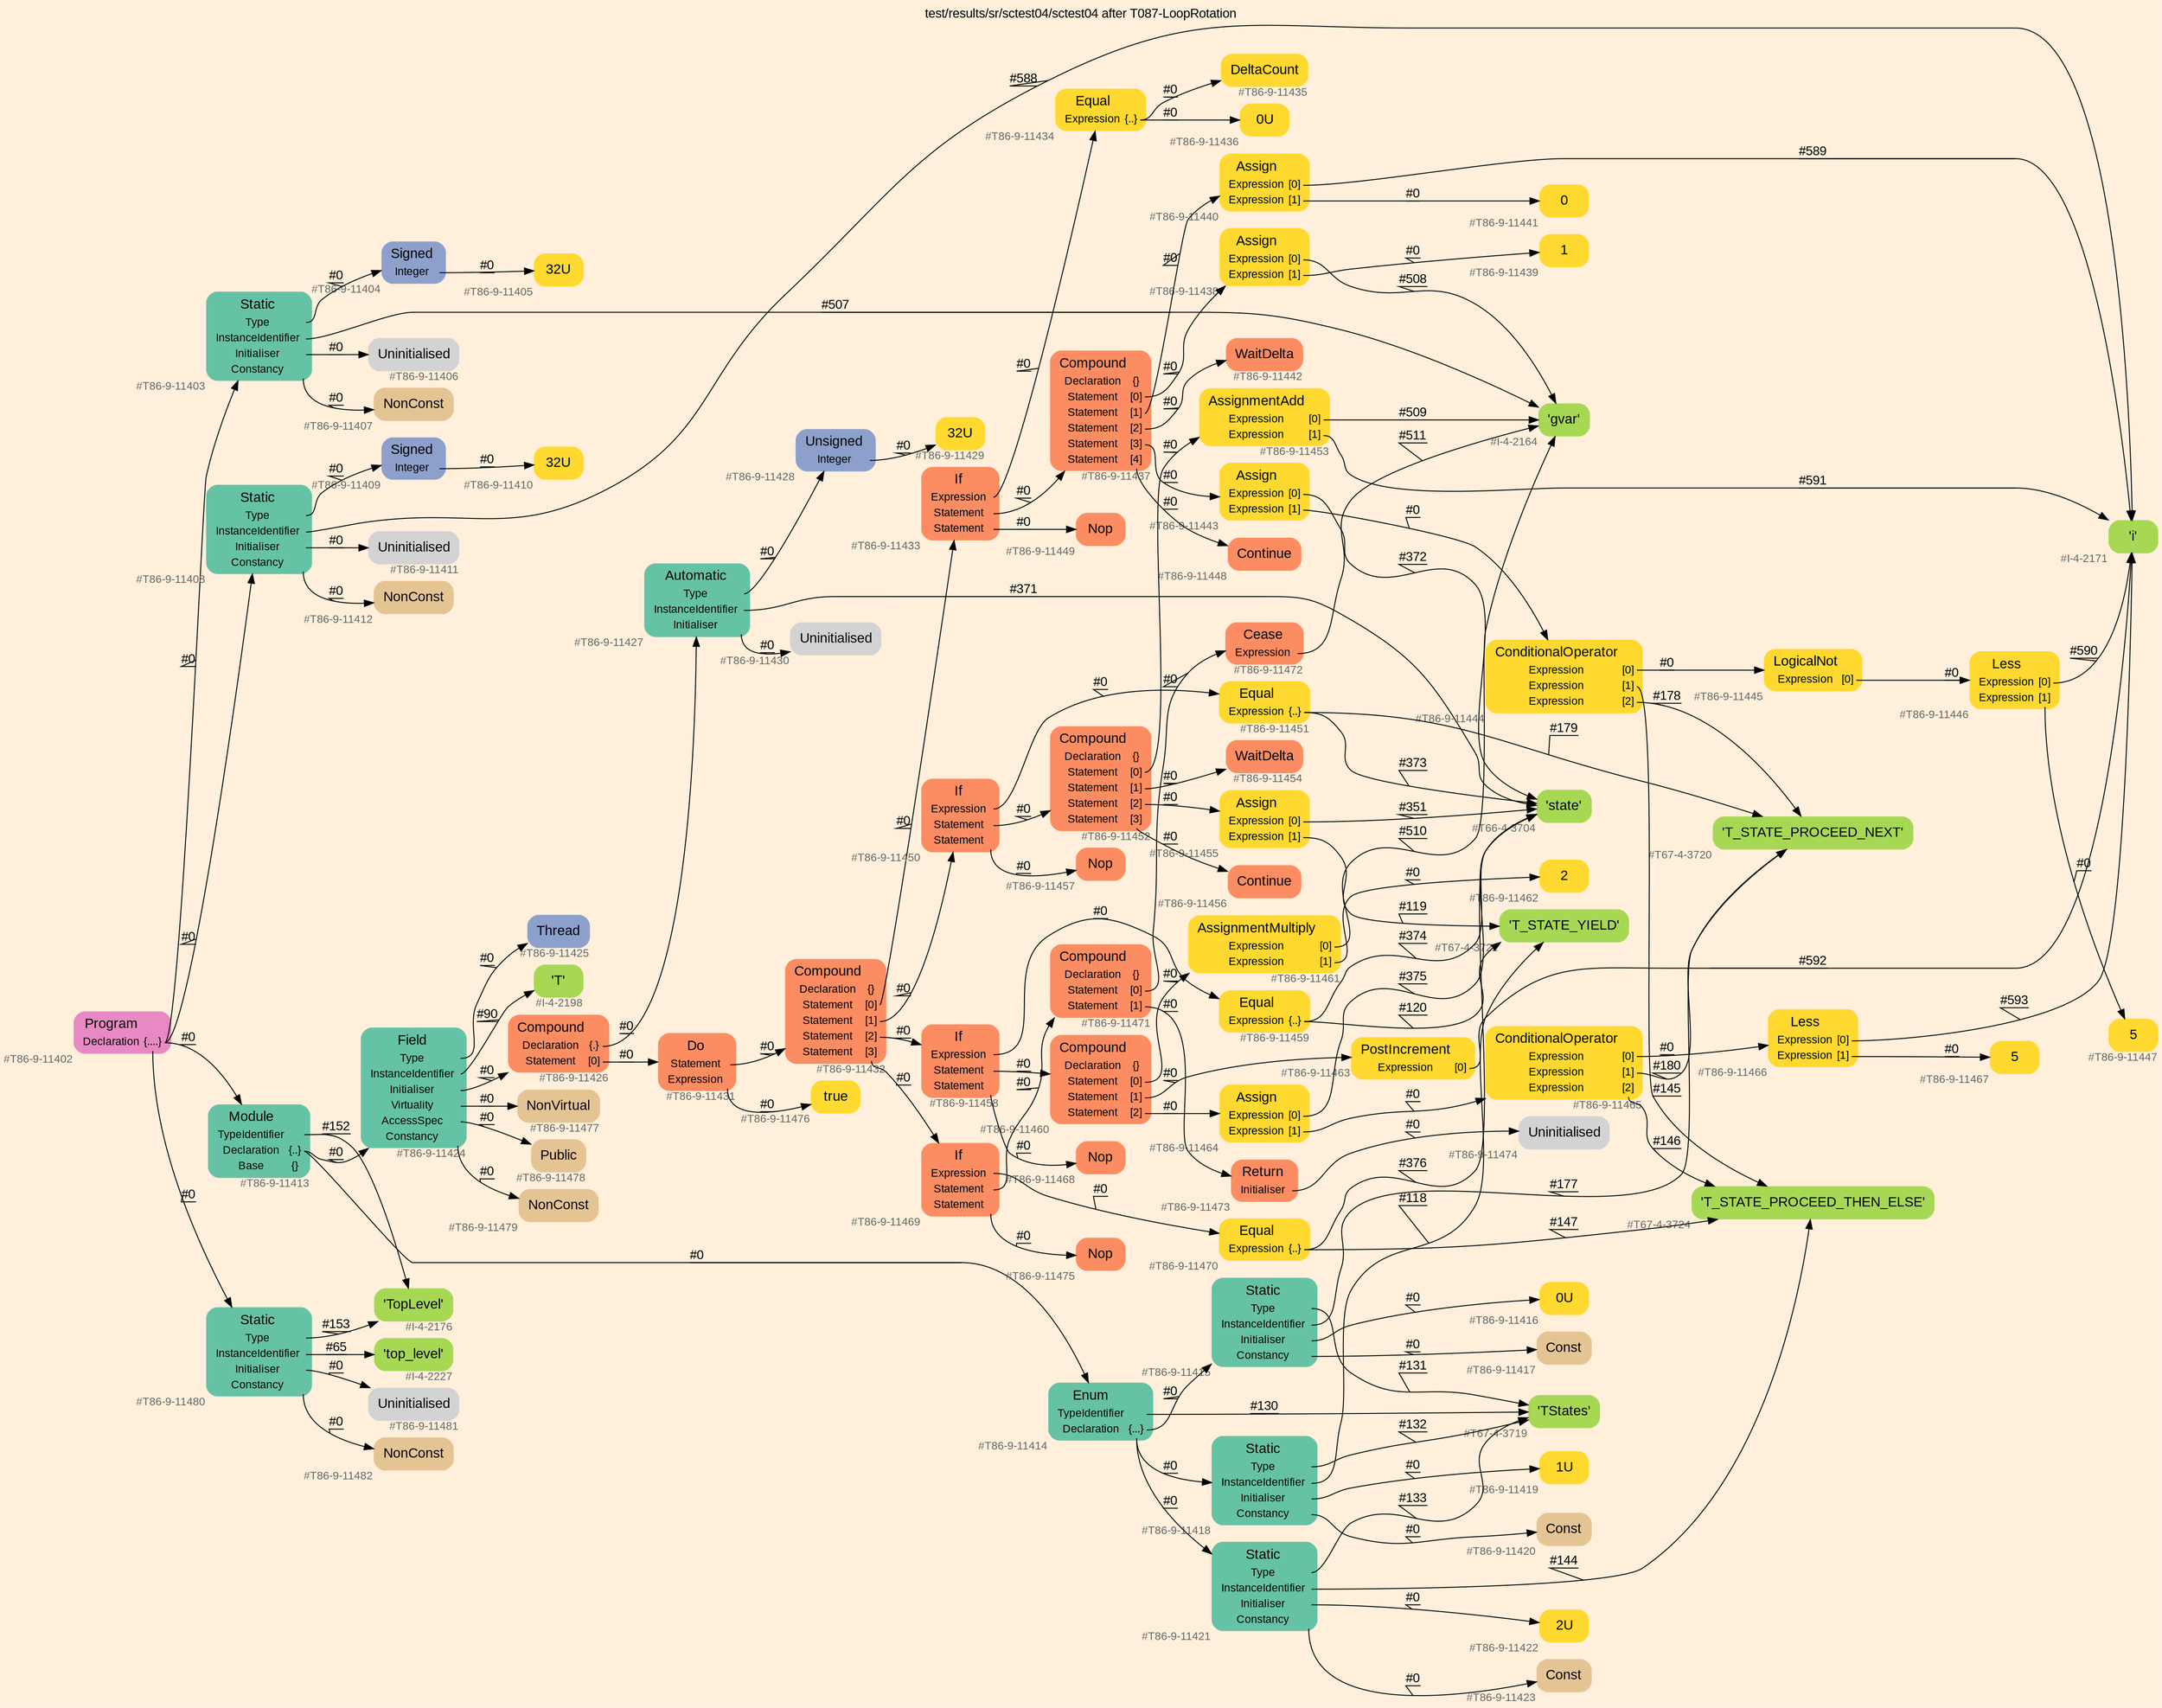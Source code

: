 digraph "test/results/sr/sctest04/sctest04 after T087-LoopRotation" {
label = "test/results/sr/sctest04/sctest04 after T087-LoopRotation"
labelloc = t
graph [
    rankdir = "LR"
    ranksep = 0.3
    bgcolor = antiquewhite1
    color = black
    fontcolor = black
    fontname = "Arial"
];
node [
    fontname = "Arial"
];
edge [
    fontname = "Arial"
];

// -------------------- node figure --------------------
// -------- block #T86-9-11402 ----------
"#T86-9-11402" [
    fillcolor = "/set28/4"
    xlabel = "#T86-9-11402"
    fontsize = "12"
    fontcolor = grey40
    shape = "plaintext"
    label = <<TABLE BORDER="0" CELLBORDER="0" CELLSPACING="0">
     <TR><TD><FONT COLOR="black" POINT-SIZE="15">Program</FONT></TD></TR>
     <TR><TD><FONT COLOR="black" POINT-SIZE="12">Declaration</FONT></TD><TD PORT="port0"><FONT COLOR="black" POINT-SIZE="12">{....}</FONT></TD></TR>
    </TABLE>>
    style = "rounded,filled"
];

// -------- block #T86-9-11403 ----------
"#T86-9-11403" [
    fillcolor = "/set28/1"
    xlabel = "#T86-9-11403"
    fontsize = "12"
    fontcolor = grey40
    shape = "plaintext"
    label = <<TABLE BORDER="0" CELLBORDER="0" CELLSPACING="0">
     <TR><TD><FONT COLOR="black" POINT-SIZE="15">Static</FONT></TD></TR>
     <TR><TD><FONT COLOR="black" POINT-SIZE="12">Type</FONT></TD><TD PORT="port0"></TD></TR>
     <TR><TD><FONT COLOR="black" POINT-SIZE="12">InstanceIdentifier</FONT></TD><TD PORT="port1"></TD></TR>
     <TR><TD><FONT COLOR="black" POINT-SIZE="12">Initialiser</FONT></TD><TD PORT="port2"></TD></TR>
     <TR><TD><FONT COLOR="black" POINT-SIZE="12">Constancy</FONT></TD><TD PORT="port3"></TD></TR>
    </TABLE>>
    style = "rounded,filled"
];

// -------- block #T86-9-11404 ----------
"#T86-9-11404" [
    fillcolor = "/set28/3"
    xlabel = "#T86-9-11404"
    fontsize = "12"
    fontcolor = grey40
    shape = "plaintext"
    label = <<TABLE BORDER="0" CELLBORDER="0" CELLSPACING="0">
     <TR><TD><FONT COLOR="black" POINT-SIZE="15">Signed</FONT></TD></TR>
     <TR><TD><FONT COLOR="black" POINT-SIZE="12">Integer</FONT></TD><TD PORT="port0"></TD></TR>
    </TABLE>>
    style = "rounded,filled"
];

// -------- block #T86-9-11405 ----------
"#T86-9-11405" [
    fillcolor = "/set28/6"
    xlabel = "#T86-9-11405"
    fontsize = "12"
    fontcolor = grey40
    shape = "plaintext"
    label = <<TABLE BORDER="0" CELLBORDER="0" CELLSPACING="0">
     <TR><TD><FONT COLOR="black" POINT-SIZE="15">32U</FONT></TD></TR>
    </TABLE>>
    style = "rounded,filled"
];

// -------- block #I-4-2164 ----------
"#I-4-2164" [
    fillcolor = "/set28/5"
    xlabel = "#I-4-2164"
    fontsize = "12"
    fontcolor = grey40
    shape = "plaintext"
    label = <<TABLE BORDER="0" CELLBORDER="0" CELLSPACING="0">
     <TR><TD><FONT COLOR="black" POINT-SIZE="15">'gvar'</FONT></TD></TR>
    </TABLE>>
    style = "rounded,filled"
];

// -------- block #T86-9-11406 ----------
"#T86-9-11406" [
    xlabel = "#T86-9-11406"
    fontsize = "12"
    fontcolor = grey40
    shape = "plaintext"
    label = <<TABLE BORDER="0" CELLBORDER="0" CELLSPACING="0">
     <TR><TD><FONT COLOR="black" POINT-SIZE="15">Uninitialised</FONT></TD></TR>
    </TABLE>>
    style = "rounded,filled"
];

// -------- block #T86-9-11407 ----------
"#T86-9-11407" [
    fillcolor = "/set28/7"
    xlabel = "#T86-9-11407"
    fontsize = "12"
    fontcolor = grey40
    shape = "plaintext"
    label = <<TABLE BORDER="0" CELLBORDER="0" CELLSPACING="0">
     <TR><TD><FONT COLOR="black" POINT-SIZE="15">NonConst</FONT></TD></TR>
    </TABLE>>
    style = "rounded,filled"
];

// -------- block #T86-9-11408 ----------
"#T86-9-11408" [
    fillcolor = "/set28/1"
    xlabel = "#T86-9-11408"
    fontsize = "12"
    fontcolor = grey40
    shape = "plaintext"
    label = <<TABLE BORDER="0" CELLBORDER="0" CELLSPACING="0">
     <TR><TD><FONT COLOR="black" POINT-SIZE="15">Static</FONT></TD></TR>
     <TR><TD><FONT COLOR="black" POINT-SIZE="12">Type</FONT></TD><TD PORT="port0"></TD></TR>
     <TR><TD><FONT COLOR="black" POINT-SIZE="12">InstanceIdentifier</FONT></TD><TD PORT="port1"></TD></TR>
     <TR><TD><FONT COLOR="black" POINT-SIZE="12">Initialiser</FONT></TD><TD PORT="port2"></TD></TR>
     <TR><TD><FONT COLOR="black" POINT-SIZE="12">Constancy</FONT></TD><TD PORT="port3"></TD></TR>
    </TABLE>>
    style = "rounded,filled"
];

// -------- block #T86-9-11409 ----------
"#T86-9-11409" [
    fillcolor = "/set28/3"
    xlabel = "#T86-9-11409"
    fontsize = "12"
    fontcolor = grey40
    shape = "plaintext"
    label = <<TABLE BORDER="0" CELLBORDER="0" CELLSPACING="0">
     <TR><TD><FONT COLOR="black" POINT-SIZE="15">Signed</FONT></TD></TR>
     <TR><TD><FONT COLOR="black" POINT-SIZE="12">Integer</FONT></TD><TD PORT="port0"></TD></TR>
    </TABLE>>
    style = "rounded,filled"
];

// -------- block #T86-9-11410 ----------
"#T86-9-11410" [
    fillcolor = "/set28/6"
    xlabel = "#T86-9-11410"
    fontsize = "12"
    fontcolor = grey40
    shape = "plaintext"
    label = <<TABLE BORDER="0" CELLBORDER="0" CELLSPACING="0">
     <TR><TD><FONT COLOR="black" POINT-SIZE="15">32U</FONT></TD></TR>
    </TABLE>>
    style = "rounded,filled"
];

// -------- block #I-4-2171 ----------
"#I-4-2171" [
    fillcolor = "/set28/5"
    xlabel = "#I-4-2171"
    fontsize = "12"
    fontcolor = grey40
    shape = "plaintext"
    label = <<TABLE BORDER="0" CELLBORDER="0" CELLSPACING="0">
     <TR><TD><FONT COLOR="black" POINT-SIZE="15">'i'</FONT></TD></TR>
    </TABLE>>
    style = "rounded,filled"
];

// -------- block #T86-9-11411 ----------
"#T86-9-11411" [
    xlabel = "#T86-9-11411"
    fontsize = "12"
    fontcolor = grey40
    shape = "plaintext"
    label = <<TABLE BORDER="0" CELLBORDER="0" CELLSPACING="0">
     <TR><TD><FONT COLOR="black" POINT-SIZE="15">Uninitialised</FONT></TD></TR>
    </TABLE>>
    style = "rounded,filled"
];

// -------- block #T86-9-11412 ----------
"#T86-9-11412" [
    fillcolor = "/set28/7"
    xlabel = "#T86-9-11412"
    fontsize = "12"
    fontcolor = grey40
    shape = "plaintext"
    label = <<TABLE BORDER="0" CELLBORDER="0" CELLSPACING="0">
     <TR><TD><FONT COLOR="black" POINT-SIZE="15">NonConst</FONT></TD></TR>
    </TABLE>>
    style = "rounded,filled"
];

// -------- block #T86-9-11413 ----------
"#T86-9-11413" [
    fillcolor = "/set28/1"
    xlabel = "#T86-9-11413"
    fontsize = "12"
    fontcolor = grey40
    shape = "plaintext"
    label = <<TABLE BORDER="0" CELLBORDER="0" CELLSPACING="0">
     <TR><TD><FONT COLOR="black" POINT-SIZE="15">Module</FONT></TD></TR>
     <TR><TD><FONT COLOR="black" POINT-SIZE="12">TypeIdentifier</FONT></TD><TD PORT="port0"></TD></TR>
     <TR><TD><FONT COLOR="black" POINT-SIZE="12">Declaration</FONT></TD><TD PORT="port1"><FONT COLOR="black" POINT-SIZE="12">{..}</FONT></TD></TR>
     <TR><TD><FONT COLOR="black" POINT-SIZE="12">Base</FONT></TD><TD PORT="port2"><FONT COLOR="black" POINT-SIZE="12">{}</FONT></TD></TR>
    </TABLE>>
    style = "rounded,filled"
];

// -------- block #I-4-2176 ----------
"#I-4-2176" [
    fillcolor = "/set28/5"
    xlabel = "#I-4-2176"
    fontsize = "12"
    fontcolor = grey40
    shape = "plaintext"
    label = <<TABLE BORDER="0" CELLBORDER="0" CELLSPACING="0">
     <TR><TD><FONT COLOR="black" POINT-SIZE="15">'TopLevel'</FONT></TD></TR>
    </TABLE>>
    style = "rounded,filled"
];

// -------- block #T86-9-11414 ----------
"#T86-9-11414" [
    fillcolor = "/set28/1"
    xlabel = "#T86-9-11414"
    fontsize = "12"
    fontcolor = grey40
    shape = "plaintext"
    label = <<TABLE BORDER="0" CELLBORDER="0" CELLSPACING="0">
     <TR><TD><FONT COLOR="black" POINT-SIZE="15">Enum</FONT></TD></TR>
     <TR><TD><FONT COLOR="black" POINT-SIZE="12">TypeIdentifier</FONT></TD><TD PORT="port0"></TD></TR>
     <TR><TD><FONT COLOR="black" POINT-SIZE="12">Declaration</FONT></TD><TD PORT="port1"><FONT COLOR="black" POINT-SIZE="12">{...}</FONT></TD></TR>
    </TABLE>>
    style = "rounded,filled"
];

// -------- block #T67-4-3719 ----------
"#T67-4-3719" [
    fillcolor = "/set28/5"
    xlabel = "#T67-4-3719"
    fontsize = "12"
    fontcolor = grey40
    shape = "plaintext"
    label = <<TABLE BORDER="0" CELLBORDER="0" CELLSPACING="0">
     <TR><TD><FONT COLOR="black" POINT-SIZE="15">'TStates'</FONT></TD></TR>
    </TABLE>>
    style = "rounded,filled"
];

// -------- block #T86-9-11415 ----------
"#T86-9-11415" [
    fillcolor = "/set28/1"
    xlabel = "#T86-9-11415"
    fontsize = "12"
    fontcolor = grey40
    shape = "plaintext"
    label = <<TABLE BORDER="0" CELLBORDER="0" CELLSPACING="0">
     <TR><TD><FONT COLOR="black" POINT-SIZE="15">Static</FONT></TD></TR>
     <TR><TD><FONT COLOR="black" POINT-SIZE="12">Type</FONT></TD><TD PORT="port0"></TD></TR>
     <TR><TD><FONT COLOR="black" POINT-SIZE="12">InstanceIdentifier</FONT></TD><TD PORT="port1"></TD></TR>
     <TR><TD><FONT COLOR="black" POINT-SIZE="12">Initialiser</FONT></TD><TD PORT="port2"></TD></TR>
     <TR><TD><FONT COLOR="black" POINT-SIZE="12">Constancy</FONT></TD><TD PORT="port3"></TD></TR>
    </TABLE>>
    style = "rounded,filled"
];

// -------- block #T67-4-3720 ----------
"#T67-4-3720" [
    fillcolor = "/set28/5"
    xlabel = "#T67-4-3720"
    fontsize = "12"
    fontcolor = grey40
    shape = "plaintext"
    label = <<TABLE BORDER="0" CELLBORDER="0" CELLSPACING="0">
     <TR><TD><FONT COLOR="black" POINT-SIZE="15">'T_STATE_PROCEED_NEXT'</FONT></TD></TR>
    </TABLE>>
    style = "rounded,filled"
];

// -------- block #T86-9-11416 ----------
"#T86-9-11416" [
    fillcolor = "/set28/6"
    xlabel = "#T86-9-11416"
    fontsize = "12"
    fontcolor = grey40
    shape = "plaintext"
    label = <<TABLE BORDER="0" CELLBORDER="0" CELLSPACING="0">
     <TR><TD><FONT COLOR="black" POINT-SIZE="15">0U</FONT></TD></TR>
    </TABLE>>
    style = "rounded,filled"
];

// -------- block #T86-9-11417 ----------
"#T86-9-11417" [
    fillcolor = "/set28/7"
    xlabel = "#T86-9-11417"
    fontsize = "12"
    fontcolor = grey40
    shape = "plaintext"
    label = <<TABLE BORDER="0" CELLBORDER="0" CELLSPACING="0">
     <TR><TD><FONT COLOR="black" POINT-SIZE="15">Const</FONT></TD></TR>
    </TABLE>>
    style = "rounded,filled"
];

// -------- block #T86-9-11418 ----------
"#T86-9-11418" [
    fillcolor = "/set28/1"
    xlabel = "#T86-9-11418"
    fontsize = "12"
    fontcolor = grey40
    shape = "plaintext"
    label = <<TABLE BORDER="0" CELLBORDER="0" CELLSPACING="0">
     <TR><TD><FONT COLOR="black" POINT-SIZE="15">Static</FONT></TD></TR>
     <TR><TD><FONT COLOR="black" POINT-SIZE="12">Type</FONT></TD><TD PORT="port0"></TD></TR>
     <TR><TD><FONT COLOR="black" POINT-SIZE="12">InstanceIdentifier</FONT></TD><TD PORT="port1"></TD></TR>
     <TR><TD><FONT COLOR="black" POINT-SIZE="12">Initialiser</FONT></TD><TD PORT="port2"></TD></TR>
     <TR><TD><FONT COLOR="black" POINT-SIZE="12">Constancy</FONT></TD><TD PORT="port3"></TD></TR>
    </TABLE>>
    style = "rounded,filled"
];

// -------- block #T67-4-3722 ----------
"#T67-4-3722" [
    fillcolor = "/set28/5"
    xlabel = "#T67-4-3722"
    fontsize = "12"
    fontcolor = grey40
    shape = "plaintext"
    label = <<TABLE BORDER="0" CELLBORDER="0" CELLSPACING="0">
     <TR><TD><FONT COLOR="black" POINT-SIZE="15">'T_STATE_YIELD'</FONT></TD></TR>
    </TABLE>>
    style = "rounded,filled"
];

// -------- block #T86-9-11419 ----------
"#T86-9-11419" [
    fillcolor = "/set28/6"
    xlabel = "#T86-9-11419"
    fontsize = "12"
    fontcolor = grey40
    shape = "plaintext"
    label = <<TABLE BORDER="0" CELLBORDER="0" CELLSPACING="0">
     <TR><TD><FONT COLOR="black" POINT-SIZE="15">1U</FONT></TD></TR>
    </TABLE>>
    style = "rounded,filled"
];

// -------- block #T86-9-11420 ----------
"#T86-9-11420" [
    fillcolor = "/set28/7"
    xlabel = "#T86-9-11420"
    fontsize = "12"
    fontcolor = grey40
    shape = "plaintext"
    label = <<TABLE BORDER="0" CELLBORDER="0" CELLSPACING="0">
     <TR><TD><FONT COLOR="black" POINT-SIZE="15">Const</FONT></TD></TR>
    </TABLE>>
    style = "rounded,filled"
];

// -------- block #T86-9-11421 ----------
"#T86-9-11421" [
    fillcolor = "/set28/1"
    xlabel = "#T86-9-11421"
    fontsize = "12"
    fontcolor = grey40
    shape = "plaintext"
    label = <<TABLE BORDER="0" CELLBORDER="0" CELLSPACING="0">
     <TR><TD><FONT COLOR="black" POINT-SIZE="15">Static</FONT></TD></TR>
     <TR><TD><FONT COLOR="black" POINT-SIZE="12">Type</FONT></TD><TD PORT="port0"></TD></TR>
     <TR><TD><FONT COLOR="black" POINT-SIZE="12">InstanceIdentifier</FONT></TD><TD PORT="port1"></TD></TR>
     <TR><TD><FONT COLOR="black" POINT-SIZE="12">Initialiser</FONT></TD><TD PORT="port2"></TD></TR>
     <TR><TD><FONT COLOR="black" POINT-SIZE="12">Constancy</FONT></TD><TD PORT="port3"></TD></TR>
    </TABLE>>
    style = "rounded,filled"
];

// -------- block #T67-4-3724 ----------
"#T67-4-3724" [
    fillcolor = "/set28/5"
    xlabel = "#T67-4-3724"
    fontsize = "12"
    fontcolor = grey40
    shape = "plaintext"
    label = <<TABLE BORDER="0" CELLBORDER="0" CELLSPACING="0">
     <TR><TD><FONT COLOR="black" POINT-SIZE="15">'T_STATE_PROCEED_THEN_ELSE'</FONT></TD></TR>
    </TABLE>>
    style = "rounded,filled"
];

// -------- block #T86-9-11422 ----------
"#T86-9-11422" [
    fillcolor = "/set28/6"
    xlabel = "#T86-9-11422"
    fontsize = "12"
    fontcolor = grey40
    shape = "plaintext"
    label = <<TABLE BORDER="0" CELLBORDER="0" CELLSPACING="0">
     <TR><TD><FONT COLOR="black" POINT-SIZE="15">2U</FONT></TD></TR>
    </TABLE>>
    style = "rounded,filled"
];

// -------- block #T86-9-11423 ----------
"#T86-9-11423" [
    fillcolor = "/set28/7"
    xlabel = "#T86-9-11423"
    fontsize = "12"
    fontcolor = grey40
    shape = "plaintext"
    label = <<TABLE BORDER="0" CELLBORDER="0" CELLSPACING="0">
     <TR><TD><FONT COLOR="black" POINT-SIZE="15">Const</FONT></TD></TR>
    </TABLE>>
    style = "rounded,filled"
];

// -------- block #T86-9-11424 ----------
"#T86-9-11424" [
    fillcolor = "/set28/1"
    xlabel = "#T86-9-11424"
    fontsize = "12"
    fontcolor = grey40
    shape = "plaintext"
    label = <<TABLE BORDER="0" CELLBORDER="0" CELLSPACING="0">
     <TR><TD><FONT COLOR="black" POINT-SIZE="15">Field</FONT></TD></TR>
     <TR><TD><FONT COLOR="black" POINT-SIZE="12">Type</FONT></TD><TD PORT="port0"></TD></TR>
     <TR><TD><FONT COLOR="black" POINT-SIZE="12">InstanceIdentifier</FONT></TD><TD PORT="port1"></TD></TR>
     <TR><TD><FONT COLOR="black" POINT-SIZE="12">Initialiser</FONT></TD><TD PORT="port2"></TD></TR>
     <TR><TD><FONT COLOR="black" POINT-SIZE="12">Virtuality</FONT></TD><TD PORT="port3"></TD></TR>
     <TR><TD><FONT COLOR="black" POINT-SIZE="12">AccessSpec</FONT></TD><TD PORT="port4"></TD></TR>
     <TR><TD><FONT COLOR="black" POINT-SIZE="12">Constancy</FONT></TD><TD PORT="port5"></TD></TR>
    </TABLE>>
    style = "rounded,filled"
];

// -------- block #T86-9-11425 ----------
"#T86-9-11425" [
    fillcolor = "/set28/3"
    xlabel = "#T86-9-11425"
    fontsize = "12"
    fontcolor = grey40
    shape = "plaintext"
    label = <<TABLE BORDER="0" CELLBORDER="0" CELLSPACING="0">
     <TR><TD><FONT COLOR="black" POINT-SIZE="15">Thread</FONT></TD></TR>
    </TABLE>>
    style = "rounded,filled"
];

// -------- block #I-4-2198 ----------
"#I-4-2198" [
    fillcolor = "/set28/5"
    xlabel = "#I-4-2198"
    fontsize = "12"
    fontcolor = grey40
    shape = "plaintext"
    label = <<TABLE BORDER="0" CELLBORDER="0" CELLSPACING="0">
     <TR><TD><FONT COLOR="black" POINT-SIZE="15">'T'</FONT></TD></TR>
    </TABLE>>
    style = "rounded,filled"
];

// -------- block #T86-9-11426 ----------
"#T86-9-11426" [
    fillcolor = "/set28/2"
    xlabel = "#T86-9-11426"
    fontsize = "12"
    fontcolor = grey40
    shape = "plaintext"
    label = <<TABLE BORDER="0" CELLBORDER="0" CELLSPACING="0">
     <TR><TD><FONT COLOR="black" POINT-SIZE="15">Compound</FONT></TD></TR>
     <TR><TD><FONT COLOR="black" POINT-SIZE="12">Declaration</FONT></TD><TD PORT="port0"><FONT COLOR="black" POINT-SIZE="12">{.}</FONT></TD></TR>
     <TR><TD><FONT COLOR="black" POINT-SIZE="12">Statement</FONT></TD><TD PORT="port1"><FONT COLOR="black" POINT-SIZE="12">[0]</FONT></TD></TR>
    </TABLE>>
    style = "rounded,filled"
];

// -------- block #T86-9-11427 ----------
"#T86-9-11427" [
    fillcolor = "/set28/1"
    xlabel = "#T86-9-11427"
    fontsize = "12"
    fontcolor = grey40
    shape = "plaintext"
    label = <<TABLE BORDER="0" CELLBORDER="0" CELLSPACING="0">
     <TR><TD><FONT COLOR="black" POINT-SIZE="15">Automatic</FONT></TD></TR>
     <TR><TD><FONT COLOR="black" POINT-SIZE="12">Type</FONT></TD><TD PORT="port0"></TD></TR>
     <TR><TD><FONT COLOR="black" POINT-SIZE="12">InstanceIdentifier</FONT></TD><TD PORT="port1"></TD></TR>
     <TR><TD><FONT COLOR="black" POINT-SIZE="12">Initialiser</FONT></TD><TD PORT="port2"></TD></TR>
    </TABLE>>
    style = "rounded,filled"
];

// -------- block #T86-9-11428 ----------
"#T86-9-11428" [
    fillcolor = "/set28/3"
    xlabel = "#T86-9-11428"
    fontsize = "12"
    fontcolor = grey40
    shape = "plaintext"
    label = <<TABLE BORDER="0" CELLBORDER="0" CELLSPACING="0">
     <TR><TD><FONT COLOR="black" POINT-SIZE="15">Unsigned</FONT></TD></TR>
     <TR><TD><FONT COLOR="black" POINT-SIZE="12">Integer</FONT></TD><TD PORT="port0"></TD></TR>
    </TABLE>>
    style = "rounded,filled"
];

// -------- block #T86-9-11429 ----------
"#T86-9-11429" [
    fillcolor = "/set28/6"
    xlabel = "#T86-9-11429"
    fontsize = "12"
    fontcolor = grey40
    shape = "plaintext"
    label = <<TABLE BORDER="0" CELLBORDER="0" CELLSPACING="0">
     <TR><TD><FONT COLOR="black" POINT-SIZE="15">32U</FONT></TD></TR>
    </TABLE>>
    style = "rounded,filled"
];

// -------- block #T66-4-3704 ----------
"#T66-4-3704" [
    fillcolor = "/set28/5"
    xlabel = "#T66-4-3704"
    fontsize = "12"
    fontcolor = grey40
    shape = "plaintext"
    label = <<TABLE BORDER="0" CELLBORDER="0" CELLSPACING="0">
     <TR><TD><FONT COLOR="black" POINT-SIZE="15">'state'</FONT></TD></TR>
    </TABLE>>
    style = "rounded,filled"
];

// -------- block #T86-9-11430 ----------
"#T86-9-11430" [
    xlabel = "#T86-9-11430"
    fontsize = "12"
    fontcolor = grey40
    shape = "plaintext"
    label = <<TABLE BORDER="0" CELLBORDER="0" CELLSPACING="0">
     <TR><TD><FONT COLOR="black" POINT-SIZE="15">Uninitialised</FONT></TD></TR>
    </TABLE>>
    style = "rounded,filled"
];

// -------- block #T86-9-11431 ----------
"#T86-9-11431" [
    fillcolor = "/set28/2"
    xlabel = "#T86-9-11431"
    fontsize = "12"
    fontcolor = grey40
    shape = "plaintext"
    label = <<TABLE BORDER="0" CELLBORDER="0" CELLSPACING="0">
     <TR><TD><FONT COLOR="black" POINT-SIZE="15">Do</FONT></TD></TR>
     <TR><TD><FONT COLOR="black" POINT-SIZE="12">Statement</FONT></TD><TD PORT="port0"></TD></TR>
     <TR><TD><FONT COLOR="black" POINT-SIZE="12">Expression</FONT></TD><TD PORT="port1"></TD></TR>
    </TABLE>>
    style = "rounded,filled"
];

// -------- block #T86-9-11432 ----------
"#T86-9-11432" [
    fillcolor = "/set28/2"
    xlabel = "#T86-9-11432"
    fontsize = "12"
    fontcolor = grey40
    shape = "plaintext"
    label = <<TABLE BORDER="0" CELLBORDER="0" CELLSPACING="0">
     <TR><TD><FONT COLOR="black" POINT-SIZE="15">Compound</FONT></TD></TR>
     <TR><TD><FONT COLOR="black" POINT-SIZE="12">Declaration</FONT></TD><TD PORT="port0"><FONT COLOR="black" POINT-SIZE="12">{}</FONT></TD></TR>
     <TR><TD><FONT COLOR="black" POINT-SIZE="12">Statement</FONT></TD><TD PORT="port1"><FONT COLOR="black" POINT-SIZE="12">[0]</FONT></TD></TR>
     <TR><TD><FONT COLOR="black" POINT-SIZE="12">Statement</FONT></TD><TD PORT="port2"><FONT COLOR="black" POINT-SIZE="12">[1]</FONT></TD></TR>
     <TR><TD><FONT COLOR="black" POINT-SIZE="12">Statement</FONT></TD><TD PORT="port3"><FONT COLOR="black" POINT-SIZE="12">[2]</FONT></TD></TR>
     <TR><TD><FONT COLOR="black" POINT-SIZE="12">Statement</FONT></TD><TD PORT="port4"><FONT COLOR="black" POINT-SIZE="12">[3]</FONT></TD></TR>
    </TABLE>>
    style = "rounded,filled"
];

// -------- block #T86-9-11433 ----------
"#T86-9-11433" [
    fillcolor = "/set28/2"
    xlabel = "#T86-9-11433"
    fontsize = "12"
    fontcolor = grey40
    shape = "plaintext"
    label = <<TABLE BORDER="0" CELLBORDER="0" CELLSPACING="0">
     <TR><TD><FONT COLOR="black" POINT-SIZE="15">If</FONT></TD></TR>
     <TR><TD><FONT COLOR="black" POINT-SIZE="12">Expression</FONT></TD><TD PORT="port0"></TD></TR>
     <TR><TD><FONT COLOR="black" POINT-SIZE="12">Statement</FONT></TD><TD PORT="port1"></TD></TR>
     <TR><TD><FONT COLOR="black" POINT-SIZE="12">Statement</FONT></TD><TD PORT="port2"></TD></TR>
    </TABLE>>
    style = "rounded,filled"
];

// -------- block #T86-9-11434 ----------
"#T86-9-11434" [
    fillcolor = "/set28/6"
    xlabel = "#T86-9-11434"
    fontsize = "12"
    fontcolor = grey40
    shape = "plaintext"
    label = <<TABLE BORDER="0" CELLBORDER="0" CELLSPACING="0">
     <TR><TD><FONT COLOR="black" POINT-SIZE="15">Equal</FONT></TD></TR>
     <TR><TD><FONT COLOR="black" POINT-SIZE="12">Expression</FONT></TD><TD PORT="port0"><FONT COLOR="black" POINT-SIZE="12">{..}</FONT></TD></TR>
    </TABLE>>
    style = "rounded,filled"
];

// -------- block #T86-9-11435 ----------
"#T86-9-11435" [
    fillcolor = "/set28/6"
    xlabel = "#T86-9-11435"
    fontsize = "12"
    fontcolor = grey40
    shape = "plaintext"
    label = <<TABLE BORDER="0" CELLBORDER="0" CELLSPACING="0">
     <TR><TD><FONT COLOR="black" POINT-SIZE="15">DeltaCount</FONT></TD></TR>
    </TABLE>>
    style = "rounded,filled"
];

// -------- block #T86-9-11436 ----------
"#T86-9-11436" [
    fillcolor = "/set28/6"
    xlabel = "#T86-9-11436"
    fontsize = "12"
    fontcolor = grey40
    shape = "plaintext"
    label = <<TABLE BORDER="0" CELLBORDER="0" CELLSPACING="0">
     <TR><TD><FONT COLOR="black" POINT-SIZE="15">0U</FONT></TD></TR>
    </TABLE>>
    style = "rounded,filled"
];

// -------- block #T86-9-11437 ----------
"#T86-9-11437" [
    fillcolor = "/set28/2"
    xlabel = "#T86-9-11437"
    fontsize = "12"
    fontcolor = grey40
    shape = "plaintext"
    label = <<TABLE BORDER="0" CELLBORDER="0" CELLSPACING="0">
     <TR><TD><FONT COLOR="black" POINT-SIZE="15">Compound</FONT></TD></TR>
     <TR><TD><FONT COLOR="black" POINT-SIZE="12">Declaration</FONT></TD><TD PORT="port0"><FONT COLOR="black" POINT-SIZE="12">{}</FONT></TD></TR>
     <TR><TD><FONT COLOR="black" POINT-SIZE="12">Statement</FONT></TD><TD PORT="port1"><FONT COLOR="black" POINT-SIZE="12">[0]</FONT></TD></TR>
     <TR><TD><FONT COLOR="black" POINT-SIZE="12">Statement</FONT></TD><TD PORT="port2"><FONT COLOR="black" POINT-SIZE="12">[1]</FONT></TD></TR>
     <TR><TD><FONT COLOR="black" POINT-SIZE="12">Statement</FONT></TD><TD PORT="port3"><FONT COLOR="black" POINT-SIZE="12">[2]</FONT></TD></TR>
     <TR><TD><FONT COLOR="black" POINT-SIZE="12">Statement</FONT></TD><TD PORT="port4"><FONT COLOR="black" POINT-SIZE="12">[3]</FONT></TD></TR>
     <TR><TD><FONT COLOR="black" POINT-SIZE="12">Statement</FONT></TD><TD PORT="port5"><FONT COLOR="black" POINT-SIZE="12">[4]</FONT></TD></TR>
    </TABLE>>
    style = "rounded,filled"
];

// -------- block #T86-9-11438 ----------
"#T86-9-11438" [
    fillcolor = "/set28/6"
    xlabel = "#T86-9-11438"
    fontsize = "12"
    fontcolor = grey40
    shape = "plaintext"
    label = <<TABLE BORDER="0" CELLBORDER="0" CELLSPACING="0">
     <TR><TD><FONT COLOR="black" POINT-SIZE="15">Assign</FONT></TD></TR>
     <TR><TD><FONT COLOR="black" POINT-SIZE="12">Expression</FONT></TD><TD PORT="port0"><FONT COLOR="black" POINT-SIZE="12">[0]</FONT></TD></TR>
     <TR><TD><FONT COLOR="black" POINT-SIZE="12">Expression</FONT></TD><TD PORT="port1"><FONT COLOR="black" POINT-SIZE="12">[1]</FONT></TD></TR>
    </TABLE>>
    style = "rounded,filled"
];

// -------- block #T86-9-11439 ----------
"#T86-9-11439" [
    fillcolor = "/set28/6"
    xlabel = "#T86-9-11439"
    fontsize = "12"
    fontcolor = grey40
    shape = "plaintext"
    label = <<TABLE BORDER="0" CELLBORDER="0" CELLSPACING="0">
     <TR><TD><FONT COLOR="black" POINT-SIZE="15">1</FONT></TD></TR>
    </TABLE>>
    style = "rounded,filled"
];

// -------- block #T86-9-11440 ----------
"#T86-9-11440" [
    fillcolor = "/set28/6"
    xlabel = "#T86-9-11440"
    fontsize = "12"
    fontcolor = grey40
    shape = "plaintext"
    label = <<TABLE BORDER="0" CELLBORDER="0" CELLSPACING="0">
     <TR><TD><FONT COLOR="black" POINT-SIZE="15">Assign</FONT></TD></TR>
     <TR><TD><FONT COLOR="black" POINT-SIZE="12">Expression</FONT></TD><TD PORT="port0"><FONT COLOR="black" POINT-SIZE="12">[0]</FONT></TD></TR>
     <TR><TD><FONT COLOR="black" POINT-SIZE="12">Expression</FONT></TD><TD PORT="port1"><FONT COLOR="black" POINT-SIZE="12">[1]</FONT></TD></TR>
    </TABLE>>
    style = "rounded,filled"
];

// -------- block #T86-9-11441 ----------
"#T86-9-11441" [
    fillcolor = "/set28/6"
    xlabel = "#T86-9-11441"
    fontsize = "12"
    fontcolor = grey40
    shape = "plaintext"
    label = <<TABLE BORDER="0" CELLBORDER="0" CELLSPACING="0">
     <TR><TD><FONT COLOR="black" POINT-SIZE="15">0</FONT></TD></TR>
    </TABLE>>
    style = "rounded,filled"
];

// -------- block #T86-9-11442 ----------
"#T86-9-11442" [
    fillcolor = "/set28/2"
    xlabel = "#T86-9-11442"
    fontsize = "12"
    fontcolor = grey40
    shape = "plaintext"
    label = <<TABLE BORDER="0" CELLBORDER="0" CELLSPACING="0">
     <TR><TD><FONT COLOR="black" POINT-SIZE="15">WaitDelta</FONT></TD></TR>
    </TABLE>>
    style = "rounded,filled"
];

// -------- block #T86-9-11443 ----------
"#T86-9-11443" [
    fillcolor = "/set28/6"
    xlabel = "#T86-9-11443"
    fontsize = "12"
    fontcolor = grey40
    shape = "plaintext"
    label = <<TABLE BORDER="0" CELLBORDER="0" CELLSPACING="0">
     <TR><TD><FONT COLOR="black" POINT-SIZE="15">Assign</FONT></TD></TR>
     <TR><TD><FONT COLOR="black" POINT-SIZE="12">Expression</FONT></TD><TD PORT="port0"><FONT COLOR="black" POINT-SIZE="12">[0]</FONT></TD></TR>
     <TR><TD><FONT COLOR="black" POINT-SIZE="12">Expression</FONT></TD><TD PORT="port1"><FONT COLOR="black" POINT-SIZE="12">[1]</FONT></TD></TR>
    </TABLE>>
    style = "rounded,filled"
];

// -------- block #T86-9-11444 ----------
"#T86-9-11444" [
    fillcolor = "/set28/6"
    xlabel = "#T86-9-11444"
    fontsize = "12"
    fontcolor = grey40
    shape = "plaintext"
    label = <<TABLE BORDER="0" CELLBORDER="0" CELLSPACING="0">
     <TR><TD><FONT COLOR="black" POINT-SIZE="15">ConditionalOperator</FONT></TD></TR>
     <TR><TD><FONT COLOR="black" POINT-SIZE="12">Expression</FONT></TD><TD PORT="port0"><FONT COLOR="black" POINT-SIZE="12">[0]</FONT></TD></TR>
     <TR><TD><FONT COLOR="black" POINT-SIZE="12">Expression</FONT></TD><TD PORT="port1"><FONT COLOR="black" POINT-SIZE="12">[1]</FONT></TD></TR>
     <TR><TD><FONT COLOR="black" POINT-SIZE="12">Expression</FONT></TD><TD PORT="port2"><FONT COLOR="black" POINT-SIZE="12">[2]</FONT></TD></TR>
    </TABLE>>
    style = "rounded,filled"
];

// -------- block #T86-9-11445 ----------
"#T86-9-11445" [
    fillcolor = "/set28/6"
    xlabel = "#T86-9-11445"
    fontsize = "12"
    fontcolor = grey40
    shape = "plaintext"
    label = <<TABLE BORDER="0" CELLBORDER="0" CELLSPACING="0">
     <TR><TD><FONT COLOR="black" POINT-SIZE="15">LogicalNot</FONT></TD></TR>
     <TR><TD><FONT COLOR="black" POINT-SIZE="12">Expression</FONT></TD><TD PORT="port0"><FONT COLOR="black" POINT-SIZE="12">[0]</FONT></TD></TR>
    </TABLE>>
    style = "rounded,filled"
];

// -------- block #T86-9-11446 ----------
"#T86-9-11446" [
    fillcolor = "/set28/6"
    xlabel = "#T86-9-11446"
    fontsize = "12"
    fontcolor = grey40
    shape = "plaintext"
    label = <<TABLE BORDER="0" CELLBORDER="0" CELLSPACING="0">
     <TR><TD><FONT COLOR="black" POINT-SIZE="15">Less</FONT></TD></TR>
     <TR><TD><FONT COLOR="black" POINT-SIZE="12">Expression</FONT></TD><TD PORT="port0"><FONT COLOR="black" POINT-SIZE="12">[0]</FONT></TD></TR>
     <TR><TD><FONT COLOR="black" POINT-SIZE="12">Expression</FONT></TD><TD PORT="port1"><FONT COLOR="black" POINT-SIZE="12">[1]</FONT></TD></TR>
    </TABLE>>
    style = "rounded,filled"
];

// -------- block #T86-9-11447 ----------
"#T86-9-11447" [
    fillcolor = "/set28/6"
    xlabel = "#T86-9-11447"
    fontsize = "12"
    fontcolor = grey40
    shape = "plaintext"
    label = <<TABLE BORDER="0" CELLBORDER="0" CELLSPACING="0">
     <TR><TD><FONT COLOR="black" POINT-SIZE="15">5</FONT></TD></TR>
    </TABLE>>
    style = "rounded,filled"
];

// -------- block #T86-9-11448 ----------
"#T86-9-11448" [
    fillcolor = "/set28/2"
    xlabel = "#T86-9-11448"
    fontsize = "12"
    fontcolor = grey40
    shape = "plaintext"
    label = <<TABLE BORDER="0" CELLBORDER="0" CELLSPACING="0">
     <TR><TD><FONT COLOR="black" POINT-SIZE="15">Continue</FONT></TD></TR>
    </TABLE>>
    style = "rounded,filled"
];

// -------- block #T86-9-11449 ----------
"#T86-9-11449" [
    fillcolor = "/set28/2"
    xlabel = "#T86-9-11449"
    fontsize = "12"
    fontcolor = grey40
    shape = "plaintext"
    label = <<TABLE BORDER="0" CELLBORDER="0" CELLSPACING="0">
     <TR><TD><FONT COLOR="black" POINT-SIZE="15">Nop</FONT></TD></TR>
    </TABLE>>
    style = "rounded,filled"
];

// -------- block #T86-9-11450 ----------
"#T86-9-11450" [
    fillcolor = "/set28/2"
    xlabel = "#T86-9-11450"
    fontsize = "12"
    fontcolor = grey40
    shape = "plaintext"
    label = <<TABLE BORDER="0" CELLBORDER="0" CELLSPACING="0">
     <TR><TD><FONT COLOR="black" POINT-SIZE="15">If</FONT></TD></TR>
     <TR><TD><FONT COLOR="black" POINT-SIZE="12">Expression</FONT></TD><TD PORT="port0"></TD></TR>
     <TR><TD><FONT COLOR="black" POINT-SIZE="12">Statement</FONT></TD><TD PORT="port1"></TD></TR>
     <TR><TD><FONT COLOR="black" POINT-SIZE="12">Statement</FONT></TD><TD PORT="port2"></TD></TR>
    </TABLE>>
    style = "rounded,filled"
];

// -------- block #T86-9-11451 ----------
"#T86-9-11451" [
    fillcolor = "/set28/6"
    xlabel = "#T86-9-11451"
    fontsize = "12"
    fontcolor = grey40
    shape = "plaintext"
    label = <<TABLE BORDER="0" CELLBORDER="0" CELLSPACING="0">
     <TR><TD><FONT COLOR="black" POINT-SIZE="15">Equal</FONT></TD></TR>
     <TR><TD><FONT COLOR="black" POINT-SIZE="12">Expression</FONT></TD><TD PORT="port0"><FONT COLOR="black" POINT-SIZE="12">{..}</FONT></TD></TR>
    </TABLE>>
    style = "rounded,filled"
];

// -------- block #T86-9-11452 ----------
"#T86-9-11452" [
    fillcolor = "/set28/2"
    xlabel = "#T86-9-11452"
    fontsize = "12"
    fontcolor = grey40
    shape = "plaintext"
    label = <<TABLE BORDER="0" CELLBORDER="0" CELLSPACING="0">
     <TR><TD><FONT COLOR="black" POINT-SIZE="15">Compound</FONT></TD></TR>
     <TR><TD><FONT COLOR="black" POINT-SIZE="12">Declaration</FONT></TD><TD PORT="port0"><FONT COLOR="black" POINT-SIZE="12">{}</FONT></TD></TR>
     <TR><TD><FONT COLOR="black" POINT-SIZE="12">Statement</FONT></TD><TD PORT="port1"><FONT COLOR="black" POINT-SIZE="12">[0]</FONT></TD></TR>
     <TR><TD><FONT COLOR="black" POINT-SIZE="12">Statement</FONT></TD><TD PORT="port2"><FONT COLOR="black" POINT-SIZE="12">[1]</FONT></TD></TR>
     <TR><TD><FONT COLOR="black" POINT-SIZE="12">Statement</FONT></TD><TD PORT="port3"><FONT COLOR="black" POINT-SIZE="12">[2]</FONT></TD></TR>
     <TR><TD><FONT COLOR="black" POINT-SIZE="12">Statement</FONT></TD><TD PORT="port4"><FONT COLOR="black" POINT-SIZE="12">[3]</FONT></TD></TR>
    </TABLE>>
    style = "rounded,filled"
];

// -------- block #T86-9-11453 ----------
"#T86-9-11453" [
    fillcolor = "/set28/6"
    xlabel = "#T86-9-11453"
    fontsize = "12"
    fontcolor = grey40
    shape = "plaintext"
    label = <<TABLE BORDER="0" CELLBORDER="0" CELLSPACING="0">
     <TR><TD><FONT COLOR="black" POINT-SIZE="15">AssignmentAdd</FONT></TD></TR>
     <TR><TD><FONT COLOR="black" POINT-SIZE="12">Expression</FONT></TD><TD PORT="port0"><FONT COLOR="black" POINT-SIZE="12">[0]</FONT></TD></TR>
     <TR><TD><FONT COLOR="black" POINT-SIZE="12">Expression</FONT></TD><TD PORT="port1"><FONT COLOR="black" POINT-SIZE="12">[1]</FONT></TD></TR>
    </TABLE>>
    style = "rounded,filled"
];

// -------- block #T86-9-11454 ----------
"#T86-9-11454" [
    fillcolor = "/set28/2"
    xlabel = "#T86-9-11454"
    fontsize = "12"
    fontcolor = grey40
    shape = "plaintext"
    label = <<TABLE BORDER="0" CELLBORDER="0" CELLSPACING="0">
     <TR><TD><FONT COLOR="black" POINT-SIZE="15">WaitDelta</FONT></TD></TR>
    </TABLE>>
    style = "rounded,filled"
];

// -------- block #T86-9-11455 ----------
"#T86-9-11455" [
    fillcolor = "/set28/6"
    xlabel = "#T86-9-11455"
    fontsize = "12"
    fontcolor = grey40
    shape = "plaintext"
    label = <<TABLE BORDER="0" CELLBORDER="0" CELLSPACING="0">
     <TR><TD><FONT COLOR="black" POINT-SIZE="15">Assign</FONT></TD></TR>
     <TR><TD><FONT COLOR="black" POINT-SIZE="12">Expression</FONT></TD><TD PORT="port0"><FONT COLOR="black" POINT-SIZE="12">[0]</FONT></TD></TR>
     <TR><TD><FONT COLOR="black" POINT-SIZE="12">Expression</FONT></TD><TD PORT="port1"><FONT COLOR="black" POINT-SIZE="12">[1]</FONT></TD></TR>
    </TABLE>>
    style = "rounded,filled"
];

// -------- block #T86-9-11456 ----------
"#T86-9-11456" [
    fillcolor = "/set28/2"
    xlabel = "#T86-9-11456"
    fontsize = "12"
    fontcolor = grey40
    shape = "plaintext"
    label = <<TABLE BORDER="0" CELLBORDER="0" CELLSPACING="0">
     <TR><TD><FONT COLOR="black" POINT-SIZE="15">Continue</FONT></TD></TR>
    </TABLE>>
    style = "rounded,filled"
];

// -------- block #T86-9-11457 ----------
"#T86-9-11457" [
    fillcolor = "/set28/2"
    xlabel = "#T86-9-11457"
    fontsize = "12"
    fontcolor = grey40
    shape = "plaintext"
    label = <<TABLE BORDER="0" CELLBORDER="0" CELLSPACING="0">
     <TR><TD><FONT COLOR="black" POINT-SIZE="15">Nop</FONT></TD></TR>
    </TABLE>>
    style = "rounded,filled"
];

// -------- block #T86-9-11458 ----------
"#T86-9-11458" [
    fillcolor = "/set28/2"
    xlabel = "#T86-9-11458"
    fontsize = "12"
    fontcolor = grey40
    shape = "plaintext"
    label = <<TABLE BORDER="0" CELLBORDER="0" CELLSPACING="0">
     <TR><TD><FONT COLOR="black" POINT-SIZE="15">If</FONT></TD></TR>
     <TR><TD><FONT COLOR="black" POINT-SIZE="12">Expression</FONT></TD><TD PORT="port0"></TD></TR>
     <TR><TD><FONT COLOR="black" POINT-SIZE="12">Statement</FONT></TD><TD PORT="port1"></TD></TR>
     <TR><TD><FONT COLOR="black" POINT-SIZE="12">Statement</FONT></TD><TD PORT="port2"></TD></TR>
    </TABLE>>
    style = "rounded,filled"
];

// -------- block #T86-9-11459 ----------
"#T86-9-11459" [
    fillcolor = "/set28/6"
    xlabel = "#T86-9-11459"
    fontsize = "12"
    fontcolor = grey40
    shape = "plaintext"
    label = <<TABLE BORDER="0" CELLBORDER="0" CELLSPACING="0">
     <TR><TD><FONT COLOR="black" POINT-SIZE="15">Equal</FONT></TD></TR>
     <TR><TD><FONT COLOR="black" POINT-SIZE="12">Expression</FONT></TD><TD PORT="port0"><FONT COLOR="black" POINT-SIZE="12">{..}</FONT></TD></TR>
    </TABLE>>
    style = "rounded,filled"
];

// -------- block #T86-9-11460 ----------
"#T86-9-11460" [
    fillcolor = "/set28/2"
    xlabel = "#T86-9-11460"
    fontsize = "12"
    fontcolor = grey40
    shape = "plaintext"
    label = <<TABLE BORDER="0" CELLBORDER="0" CELLSPACING="0">
     <TR><TD><FONT COLOR="black" POINT-SIZE="15">Compound</FONT></TD></TR>
     <TR><TD><FONT COLOR="black" POINT-SIZE="12">Declaration</FONT></TD><TD PORT="port0"><FONT COLOR="black" POINT-SIZE="12">{}</FONT></TD></TR>
     <TR><TD><FONT COLOR="black" POINT-SIZE="12">Statement</FONT></TD><TD PORT="port1"><FONT COLOR="black" POINT-SIZE="12">[0]</FONT></TD></TR>
     <TR><TD><FONT COLOR="black" POINT-SIZE="12">Statement</FONT></TD><TD PORT="port2"><FONT COLOR="black" POINT-SIZE="12">[1]</FONT></TD></TR>
     <TR><TD><FONT COLOR="black" POINT-SIZE="12">Statement</FONT></TD><TD PORT="port3"><FONT COLOR="black" POINT-SIZE="12">[2]</FONT></TD></TR>
    </TABLE>>
    style = "rounded,filled"
];

// -------- block #T86-9-11461 ----------
"#T86-9-11461" [
    fillcolor = "/set28/6"
    xlabel = "#T86-9-11461"
    fontsize = "12"
    fontcolor = grey40
    shape = "plaintext"
    label = <<TABLE BORDER="0" CELLBORDER="0" CELLSPACING="0">
     <TR><TD><FONT COLOR="black" POINT-SIZE="15">AssignmentMultiply</FONT></TD></TR>
     <TR><TD><FONT COLOR="black" POINT-SIZE="12">Expression</FONT></TD><TD PORT="port0"><FONT COLOR="black" POINT-SIZE="12">[0]</FONT></TD></TR>
     <TR><TD><FONT COLOR="black" POINT-SIZE="12">Expression</FONT></TD><TD PORT="port1"><FONT COLOR="black" POINT-SIZE="12">[1]</FONT></TD></TR>
    </TABLE>>
    style = "rounded,filled"
];

// -------- block #T86-9-11462 ----------
"#T86-9-11462" [
    fillcolor = "/set28/6"
    xlabel = "#T86-9-11462"
    fontsize = "12"
    fontcolor = grey40
    shape = "plaintext"
    label = <<TABLE BORDER="0" CELLBORDER="0" CELLSPACING="0">
     <TR><TD><FONT COLOR="black" POINT-SIZE="15">2</FONT></TD></TR>
    </TABLE>>
    style = "rounded,filled"
];

// -------- block #T86-9-11463 ----------
"#T86-9-11463" [
    fillcolor = "/set28/6"
    xlabel = "#T86-9-11463"
    fontsize = "12"
    fontcolor = grey40
    shape = "plaintext"
    label = <<TABLE BORDER="0" CELLBORDER="0" CELLSPACING="0">
     <TR><TD><FONT COLOR="black" POINT-SIZE="15">PostIncrement</FONT></TD></TR>
     <TR><TD><FONT COLOR="black" POINT-SIZE="12">Expression</FONT></TD><TD PORT="port0"><FONT COLOR="black" POINT-SIZE="12">[0]</FONT></TD></TR>
    </TABLE>>
    style = "rounded,filled"
];

// -------- block #T86-9-11464 ----------
"#T86-9-11464" [
    fillcolor = "/set28/6"
    xlabel = "#T86-9-11464"
    fontsize = "12"
    fontcolor = grey40
    shape = "plaintext"
    label = <<TABLE BORDER="0" CELLBORDER="0" CELLSPACING="0">
     <TR><TD><FONT COLOR="black" POINT-SIZE="15">Assign</FONT></TD></TR>
     <TR><TD><FONT COLOR="black" POINT-SIZE="12">Expression</FONT></TD><TD PORT="port0"><FONT COLOR="black" POINT-SIZE="12">[0]</FONT></TD></TR>
     <TR><TD><FONT COLOR="black" POINT-SIZE="12">Expression</FONT></TD><TD PORT="port1"><FONT COLOR="black" POINT-SIZE="12">[1]</FONT></TD></TR>
    </TABLE>>
    style = "rounded,filled"
];

// -------- block #T86-9-11465 ----------
"#T86-9-11465" [
    fillcolor = "/set28/6"
    xlabel = "#T86-9-11465"
    fontsize = "12"
    fontcolor = grey40
    shape = "plaintext"
    label = <<TABLE BORDER="0" CELLBORDER="0" CELLSPACING="0">
     <TR><TD><FONT COLOR="black" POINT-SIZE="15">ConditionalOperator</FONT></TD></TR>
     <TR><TD><FONT COLOR="black" POINT-SIZE="12">Expression</FONT></TD><TD PORT="port0"><FONT COLOR="black" POINT-SIZE="12">[0]</FONT></TD></TR>
     <TR><TD><FONT COLOR="black" POINT-SIZE="12">Expression</FONT></TD><TD PORT="port1"><FONT COLOR="black" POINT-SIZE="12">[1]</FONT></TD></TR>
     <TR><TD><FONT COLOR="black" POINT-SIZE="12">Expression</FONT></TD><TD PORT="port2"><FONT COLOR="black" POINT-SIZE="12">[2]</FONT></TD></TR>
    </TABLE>>
    style = "rounded,filled"
];

// -------- block #T86-9-11466 ----------
"#T86-9-11466" [
    fillcolor = "/set28/6"
    xlabel = "#T86-9-11466"
    fontsize = "12"
    fontcolor = grey40
    shape = "plaintext"
    label = <<TABLE BORDER="0" CELLBORDER="0" CELLSPACING="0">
     <TR><TD><FONT COLOR="black" POINT-SIZE="15">Less</FONT></TD></TR>
     <TR><TD><FONT COLOR="black" POINT-SIZE="12">Expression</FONT></TD><TD PORT="port0"><FONT COLOR="black" POINT-SIZE="12">[0]</FONT></TD></TR>
     <TR><TD><FONT COLOR="black" POINT-SIZE="12">Expression</FONT></TD><TD PORT="port1"><FONT COLOR="black" POINT-SIZE="12">[1]</FONT></TD></TR>
    </TABLE>>
    style = "rounded,filled"
];

// -------- block #T86-9-11467 ----------
"#T86-9-11467" [
    fillcolor = "/set28/6"
    xlabel = "#T86-9-11467"
    fontsize = "12"
    fontcolor = grey40
    shape = "plaintext"
    label = <<TABLE BORDER="0" CELLBORDER="0" CELLSPACING="0">
     <TR><TD><FONT COLOR="black" POINT-SIZE="15">5</FONT></TD></TR>
    </TABLE>>
    style = "rounded,filled"
];

// -------- block #T86-9-11468 ----------
"#T86-9-11468" [
    fillcolor = "/set28/2"
    xlabel = "#T86-9-11468"
    fontsize = "12"
    fontcolor = grey40
    shape = "plaintext"
    label = <<TABLE BORDER="0" CELLBORDER="0" CELLSPACING="0">
     <TR><TD><FONT COLOR="black" POINT-SIZE="15">Nop</FONT></TD></TR>
    </TABLE>>
    style = "rounded,filled"
];

// -------- block #T86-9-11469 ----------
"#T86-9-11469" [
    fillcolor = "/set28/2"
    xlabel = "#T86-9-11469"
    fontsize = "12"
    fontcolor = grey40
    shape = "plaintext"
    label = <<TABLE BORDER="0" CELLBORDER="0" CELLSPACING="0">
     <TR><TD><FONT COLOR="black" POINT-SIZE="15">If</FONT></TD></TR>
     <TR><TD><FONT COLOR="black" POINT-SIZE="12">Expression</FONT></TD><TD PORT="port0"></TD></TR>
     <TR><TD><FONT COLOR="black" POINT-SIZE="12">Statement</FONT></TD><TD PORT="port1"></TD></TR>
     <TR><TD><FONT COLOR="black" POINT-SIZE="12">Statement</FONT></TD><TD PORT="port2"></TD></TR>
    </TABLE>>
    style = "rounded,filled"
];

// -------- block #T86-9-11470 ----------
"#T86-9-11470" [
    fillcolor = "/set28/6"
    xlabel = "#T86-9-11470"
    fontsize = "12"
    fontcolor = grey40
    shape = "plaintext"
    label = <<TABLE BORDER="0" CELLBORDER="0" CELLSPACING="0">
     <TR><TD><FONT COLOR="black" POINT-SIZE="15">Equal</FONT></TD></TR>
     <TR><TD><FONT COLOR="black" POINT-SIZE="12">Expression</FONT></TD><TD PORT="port0"><FONT COLOR="black" POINT-SIZE="12">{..}</FONT></TD></TR>
    </TABLE>>
    style = "rounded,filled"
];

// -------- block #T86-9-11471 ----------
"#T86-9-11471" [
    fillcolor = "/set28/2"
    xlabel = "#T86-9-11471"
    fontsize = "12"
    fontcolor = grey40
    shape = "plaintext"
    label = <<TABLE BORDER="0" CELLBORDER="0" CELLSPACING="0">
     <TR><TD><FONT COLOR="black" POINT-SIZE="15">Compound</FONT></TD></TR>
     <TR><TD><FONT COLOR="black" POINT-SIZE="12">Declaration</FONT></TD><TD PORT="port0"><FONT COLOR="black" POINT-SIZE="12">{}</FONT></TD></TR>
     <TR><TD><FONT COLOR="black" POINT-SIZE="12">Statement</FONT></TD><TD PORT="port1"><FONT COLOR="black" POINT-SIZE="12">[0]</FONT></TD></TR>
     <TR><TD><FONT COLOR="black" POINT-SIZE="12">Statement</FONT></TD><TD PORT="port2"><FONT COLOR="black" POINT-SIZE="12">[1]</FONT></TD></TR>
    </TABLE>>
    style = "rounded,filled"
];

// -------- block #T86-9-11472 ----------
"#T86-9-11472" [
    fillcolor = "/set28/2"
    xlabel = "#T86-9-11472"
    fontsize = "12"
    fontcolor = grey40
    shape = "plaintext"
    label = <<TABLE BORDER="0" CELLBORDER="0" CELLSPACING="0">
     <TR><TD><FONT COLOR="black" POINT-SIZE="15">Cease</FONT></TD></TR>
     <TR><TD><FONT COLOR="black" POINT-SIZE="12">Expression</FONT></TD><TD PORT="port0"></TD></TR>
    </TABLE>>
    style = "rounded,filled"
];

// -------- block #T86-9-11473 ----------
"#T86-9-11473" [
    fillcolor = "/set28/2"
    xlabel = "#T86-9-11473"
    fontsize = "12"
    fontcolor = grey40
    shape = "plaintext"
    label = <<TABLE BORDER="0" CELLBORDER="0" CELLSPACING="0">
     <TR><TD><FONT COLOR="black" POINT-SIZE="15">Return</FONT></TD></TR>
     <TR><TD><FONT COLOR="black" POINT-SIZE="12">Initialiser</FONT></TD><TD PORT="port0"></TD></TR>
    </TABLE>>
    style = "rounded,filled"
];

// -------- block #T86-9-11474 ----------
"#T86-9-11474" [
    xlabel = "#T86-9-11474"
    fontsize = "12"
    fontcolor = grey40
    shape = "plaintext"
    label = <<TABLE BORDER="0" CELLBORDER="0" CELLSPACING="0">
     <TR><TD><FONT COLOR="black" POINT-SIZE="15">Uninitialised</FONT></TD></TR>
    </TABLE>>
    style = "rounded,filled"
];

// -------- block #T86-9-11475 ----------
"#T86-9-11475" [
    fillcolor = "/set28/2"
    xlabel = "#T86-9-11475"
    fontsize = "12"
    fontcolor = grey40
    shape = "plaintext"
    label = <<TABLE BORDER="0" CELLBORDER="0" CELLSPACING="0">
     <TR><TD><FONT COLOR="black" POINT-SIZE="15">Nop</FONT></TD></TR>
    </TABLE>>
    style = "rounded,filled"
];

// -------- block #T86-9-11476 ----------
"#T86-9-11476" [
    fillcolor = "/set28/6"
    xlabel = "#T86-9-11476"
    fontsize = "12"
    fontcolor = grey40
    shape = "plaintext"
    label = <<TABLE BORDER="0" CELLBORDER="0" CELLSPACING="0">
     <TR><TD><FONT COLOR="black" POINT-SIZE="15">true</FONT></TD></TR>
    </TABLE>>
    style = "rounded,filled"
];

// -------- block #T86-9-11477 ----------
"#T86-9-11477" [
    fillcolor = "/set28/7"
    xlabel = "#T86-9-11477"
    fontsize = "12"
    fontcolor = grey40
    shape = "plaintext"
    label = <<TABLE BORDER="0" CELLBORDER="0" CELLSPACING="0">
     <TR><TD><FONT COLOR="black" POINT-SIZE="15">NonVirtual</FONT></TD></TR>
    </TABLE>>
    style = "rounded,filled"
];

// -------- block #T86-9-11478 ----------
"#T86-9-11478" [
    fillcolor = "/set28/7"
    xlabel = "#T86-9-11478"
    fontsize = "12"
    fontcolor = grey40
    shape = "plaintext"
    label = <<TABLE BORDER="0" CELLBORDER="0" CELLSPACING="0">
     <TR><TD><FONT COLOR="black" POINT-SIZE="15">Public</FONT></TD></TR>
    </TABLE>>
    style = "rounded,filled"
];

// -------- block #T86-9-11479 ----------
"#T86-9-11479" [
    fillcolor = "/set28/7"
    xlabel = "#T86-9-11479"
    fontsize = "12"
    fontcolor = grey40
    shape = "plaintext"
    label = <<TABLE BORDER="0" CELLBORDER="0" CELLSPACING="0">
     <TR><TD><FONT COLOR="black" POINT-SIZE="15">NonConst</FONT></TD></TR>
    </TABLE>>
    style = "rounded,filled"
];

// -------- block #T86-9-11480 ----------
"#T86-9-11480" [
    fillcolor = "/set28/1"
    xlabel = "#T86-9-11480"
    fontsize = "12"
    fontcolor = grey40
    shape = "plaintext"
    label = <<TABLE BORDER="0" CELLBORDER="0" CELLSPACING="0">
     <TR><TD><FONT COLOR="black" POINT-SIZE="15">Static</FONT></TD></TR>
     <TR><TD><FONT COLOR="black" POINT-SIZE="12">Type</FONT></TD><TD PORT="port0"></TD></TR>
     <TR><TD><FONT COLOR="black" POINT-SIZE="12">InstanceIdentifier</FONT></TD><TD PORT="port1"></TD></TR>
     <TR><TD><FONT COLOR="black" POINT-SIZE="12">Initialiser</FONT></TD><TD PORT="port2"></TD></TR>
     <TR><TD><FONT COLOR="black" POINT-SIZE="12">Constancy</FONT></TD><TD PORT="port3"></TD></TR>
    </TABLE>>
    style = "rounded,filled"
];

// -------- block #I-4-2227 ----------
"#I-4-2227" [
    fillcolor = "/set28/5"
    xlabel = "#I-4-2227"
    fontsize = "12"
    fontcolor = grey40
    shape = "plaintext"
    label = <<TABLE BORDER="0" CELLBORDER="0" CELLSPACING="0">
     <TR><TD><FONT COLOR="black" POINT-SIZE="15">'top_level'</FONT></TD></TR>
    </TABLE>>
    style = "rounded,filled"
];

// -------- block #T86-9-11481 ----------
"#T86-9-11481" [
    xlabel = "#T86-9-11481"
    fontsize = "12"
    fontcolor = grey40
    shape = "plaintext"
    label = <<TABLE BORDER="0" CELLBORDER="0" CELLSPACING="0">
     <TR><TD><FONT COLOR="black" POINT-SIZE="15">Uninitialised</FONT></TD></TR>
    </TABLE>>
    style = "rounded,filled"
];

// -------- block #T86-9-11482 ----------
"#T86-9-11482" [
    fillcolor = "/set28/7"
    xlabel = "#T86-9-11482"
    fontsize = "12"
    fontcolor = grey40
    shape = "plaintext"
    label = <<TABLE BORDER="0" CELLBORDER="0" CELLSPACING="0">
     <TR><TD><FONT COLOR="black" POINT-SIZE="15">NonConst</FONT></TD></TR>
    </TABLE>>
    style = "rounded,filled"
];

"#T86-9-11402":port0 -> "#T86-9-11403" [
    label = "#0"
    decorate = true
    color = black
    fontcolor = black
];

"#T86-9-11402":port0 -> "#T86-9-11408" [
    label = "#0"
    decorate = true
    color = black
    fontcolor = black
];

"#T86-9-11402":port0 -> "#T86-9-11413" [
    label = "#0"
    decorate = true
    color = black
    fontcolor = black
];

"#T86-9-11402":port0 -> "#T86-9-11480" [
    label = "#0"
    decorate = true
    color = black
    fontcolor = black
];

"#T86-9-11403":port0 -> "#T86-9-11404" [
    label = "#0"
    decorate = true
    color = black
    fontcolor = black
];

"#T86-9-11403":port1 -> "#I-4-2164" [
    label = "#507"
    decorate = true
    color = black
    fontcolor = black
];

"#T86-9-11403":port2 -> "#T86-9-11406" [
    label = "#0"
    decorate = true
    color = black
    fontcolor = black
];

"#T86-9-11403":port3 -> "#T86-9-11407" [
    label = "#0"
    decorate = true
    color = black
    fontcolor = black
];

"#T86-9-11404":port0 -> "#T86-9-11405" [
    label = "#0"
    decorate = true
    color = black
    fontcolor = black
];

"#T86-9-11408":port0 -> "#T86-9-11409" [
    label = "#0"
    decorate = true
    color = black
    fontcolor = black
];

"#T86-9-11408":port1 -> "#I-4-2171" [
    label = "#588"
    decorate = true
    color = black
    fontcolor = black
];

"#T86-9-11408":port2 -> "#T86-9-11411" [
    label = "#0"
    decorate = true
    color = black
    fontcolor = black
];

"#T86-9-11408":port3 -> "#T86-9-11412" [
    label = "#0"
    decorate = true
    color = black
    fontcolor = black
];

"#T86-9-11409":port0 -> "#T86-9-11410" [
    label = "#0"
    decorate = true
    color = black
    fontcolor = black
];

"#T86-9-11413":port0 -> "#I-4-2176" [
    label = "#152"
    decorate = true
    color = black
    fontcolor = black
];

"#T86-9-11413":port1 -> "#T86-9-11414" [
    label = "#0"
    decorate = true
    color = black
    fontcolor = black
];

"#T86-9-11413":port1 -> "#T86-9-11424" [
    label = "#0"
    decorate = true
    color = black
    fontcolor = black
];

"#T86-9-11414":port0 -> "#T67-4-3719" [
    label = "#130"
    decorate = true
    color = black
    fontcolor = black
];

"#T86-9-11414":port1 -> "#T86-9-11415" [
    label = "#0"
    decorate = true
    color = black
    fontcolor = black
];

"#T86-9-11414":port1 -> "#T86-9-11418" [
    label = "#0"
    decorate = true
    color = black
    fontcolor = black
];

"#T86-9-11414":port1 -> "#T86-9-11421" [
    label = "#0"
    decorate = true
    color = black
    fontcolor = black
];

"#T86-9-11415":port0 -> "#T67-4-3719" [
    label = "#131"
    decorate = true
    color = black
    fontcolor = black
];

"#T86-9-11415":port1 -> "#T67-4-3720" [
    label = "#177"
    decorate = true
    color = black
    fontcolor = black
];

"#T86-9-11415":port2 -> "#T86-9-11416" [
    label = "#0"
    decorate = true
    color = black
    fontcolor = black
];

"#T86-9-11415":port3 -> "#T86-9-11417" [
    label = "#0"
    decorate = true
    color = black
    fontcolor = black
];

"#T86-9-11418":port0 -> "#T67-4-3719" [
    label = "#132"
    decorate = true
    color = black
    fontcolor = black
];

"#T86-9-11418":port1 -> "#T67-4-3722" [
    label = "#118"
    decorate = true
    color = black
    fontcolor = black
];

"#T86-9-11418":port2 -> "#T86-9-11419" [
    label = "#0"
    decorate = true
    color = black
    fontcolor = black
];

"#T86-9-11418":port3 -> "#T86-9-11420" [
    label = "#0"
    decorate = true
    color = black
    fontcolor = black
];

"#T86-9-11421":port0 -> "#T67-4-3719" [
    label = "#133"
    decorate = true
    color = black
    fontcolor = black
];

"#T86-9-11421":port1 -> "#T67-4-3724" [
    label = "#144"
    decorate = true
    color = black
    fontcolor = black
];

"#T86-9-11421":port2 -> "#T86-9-11422" [
    label = "#0"
    decorate = true
    color = black
    fontcolor = black
];

"#T86-9-11421":port3 -> "#T86-9-11423" [
    label = "#0"
    decorate = true
    color = black
    fontcolor = black
];

"#T86-9-11424":port0 -> "#T86-9-11425" [
    label = "#0"
    decorate = true
    color = black
    fontcolor = black
];

"#T86-9-11424":port1 -> "#I-4-2198" [
    label = "#90"
    decorate = true
    color = black
    fontcolor = black
];

"#T86-9-11424":port2 -> "#T86-9-11426" [
    label = "#0"
    decorate = true
    color = black
    fontcolor = black
];

"#T86-9-11424":port3 -> "#T86-9-11477" [
    label = "#0"
    decorate = true
    color = black
    fontcolor = black
];

"#T86-9-11424":port4 -> "#T86-9-11478" [
    label = "#0"
    decorate = true
    color = black
    fontcolor = black
];

"#T86-9-11424":port5 -> "#T86-9-11479" [
    label = "#0"
    decorate = true
    color = black
    fontcolor = black
];

"#T86-9-11426":port0 -> "#T86-9-11427" [
    label = "#0"
    decorate = true
    color = black
    fontcolor = black
];

"#T86-9-11426":port1 -> "#T86-9-11431" [
    label = "#0"
    decorate = true
    color = black
    fontcolor = black
];

"#T86-9-11427":port0 -> "#T86-9-11428" [
    label = "#0"
    decorate = true
    color = black
    fontcolor = black
];

"#T86-9-11427":port1 -> "#T66-4-3704" [
    label = "#371"
    decorate = true
    color = black
    fontcolor = black
];

"#T86-9-11427":port2 -> "#T86-9-11430" [
    label = "#0"
    decorate = true
    color = black
    fontcolor = black
];

"#T86-9-11428":port0 -> "#T86-9-11429" [
    label = "#0"
    decorate = true
    color = black
    fontcolor = black
];

"#T86-9-11431":port0 -> "#T86-9-11432" [
    label = "#0"
    decorate = true
    color = black
    fontcolor = black
];

"#T86-9-11431":port1 -> "#T86-9-11476" [
    label = "#0"
    decorate = true
    color = black
    fontcolor = black
];

"#T86-9-11432":port1 -> "#T86-9-11433" [
    label = "#0"
    decorate = true
    color = black
    fontcolor = black
];

"#T86-9-11432":port2 -> "#T86-9-11450" [
    label = "#0"
    decorate = true
    color = black
    fontcolor = black
];

"#T86-9-11432":port3 -> "#T86-9-11458" [
    label = "#0"
    decorate = true
    color = black
    fontcolor = black
];

"#T86-9-11432":port4 -> "#T86-9-11469" [
    label = "#0"
    decorate = true
    color = black
    fontcolor = black
];

"#T86-9-11433":port0 -> "#T86-9-11434" [
    label = "#0"
    decorate = true
    color = black
    fontcolor = black
];

"#T86-9-11433":port1 -> "#T86-9-11437" [
    label = "#0"
    decorate = true
    color = black
    fontcolor = black
];

"#T86-9-11433":port2 -> "#T86-9-11449" [
    label = "#0"
    decorate = true
    color = black
    fontcolor = black
];

"#T86-9-11434":port0 -> "#T86-9-11435" [
    label = "#0"
    decorate = true
    color = black
    fontcolor = black
];

"#T86-9-11434":port0 -> "#T86-9-11436" [
    label = "#0"
    decorate = true
    color = black
    fontcolor = black
];

"#T86-9-11437":port1 -> "#T86-9-11438" [
    label = "#0"
    decorate = true
    color = black
    fontcolor = black
];

"#T86-9-11437":port2 -> "#T86-9-11440" [
    label = "#0"
    decorate = true
    color = black
    fontcolor = black
];

"#T86-9-11437":port3 -> "#T86-9-11442" [
    label = "#0"
    decorate = true
    color = black
    fontcolor = black
];

"#T86-9-11437":port4 -> "#T86-9-11443" [
    label = "#0"
    decorate = true
    color = black
    fontcolor = black
];

"#T86-9-11437":port5 -> "#T86-9-11448" [
    label = "#0"
    decorate = true
    color = black
    fontcolor = black
];

"#T86-9-11438":port0 -> "#I-4-2164" [
    label = "#508"
    decorate = true
    color = black
    fontcolor = black
];

"#T86-9-11438":port1 -> "#T86-9-11439" [
    label = "#0"
    decorate = true
    color = black
    fontcolor = black
];

"#T86-9-11440":port0 -> "#I-4-2171" [
    label = "#589"
    decorate = true
    color = black
    fontcolor = black
];

"#T86-9-11440":port1 -> "#T86-9-11441" [
    label = "#0"
    decorate = true
    color = black
    fontcolor = black
];

"#T86-9-11443":port0 -> "#T66-4-3704" [
    label = "#372"
    decorate = true
    color = black
    fontcolor = black
];

"#T86-9-11443":port1 -> "#T86-9-11444" [
    label = "#0"
    decorate = true
    color = black
    fontcolor = black
];

"#T86-9-11444":port0 -> "#T86-9-11445" [
    label = "#0"
    decorate = true
    color = black
    fontcolor = black
];

"#T86-9-11444":port1 -> "#T67-4-3724" [
    label = "#145"
    decorate = true
    color = black
    fontcolor = black
];

"#T86-9-11444":port2 -> "#T67-4-3720" [
    label = "#178"
    decorate = true
    color = black
    fontcolor = black
];

"#T86-9-11445":port0 -> "#T86-9-11446" [
    label = "#0"
    decorate = true
    color = black
    fontcolor = black
];

"#T86-9-11446":port0 -> "#I-4-2171" [
    label = "#590"
    decorate = true
    color = black
    fontcolor = black
];

"#T86-9-11446":port1 -> "#T86-9-11447" [
    label = "#0"
    decorate = true
    color = black
    fontcolor = black
];

"#T86-9-11450":port0 -> "#T86-9-11451" [
    label = "#0"
    decorate = true
    color = black
    fontcolor = black
];

"#T86-9-11450":port1 -> "#T86-9-11452" [
    label = "#0"
    decorate = true
    color = black
    fontcolor = black
];

"#T86-9-11450":port2 -> "#T86-9-11457" [
    label = "#0"
    decorate = true
    color = black
    fontcolor = black
];

"#T86-9-11451":port0 -> "#T66-4-3704" [
    label = "#373"
    decorate = true
    color = black
    fontcolor = black
];

"#T86-9-11451":port0 -> "#T67-4-3720" [
    label = "#179"
    decorate = true
    color = black
    fontcolor = black
];

"#T86-9-11452":port1 -> "#T86-9-11453" [
    label = "#0"
    decorate = true
    color = black
    fontcolor = black
];

"#T86-9-11452":port2 -> "#T86-9-11454" [
    label = "#0"
    decorate = true
    color = black
    fontcolor = black
];

"#T86-9-11452":port3 -> "#T86-9-11455" [
    label = "#0"
    decorate = true
    color = black
    fontcolor = black
];

"#T86-9-11452":port4 -> "#T86-9-11456" [
    label = "#0"
    decorate = true
    color = black
    fontcolor = black
];

"#T86-9-11453":port0 -> "#I-4-2164" [
    label = "#509"
    decorate = true
    color = black
    fontcolor = black
];

"#T86-9-11453":port1 -> "#I-4-2171" [
    label = "#591"
    decorate = true
    color = black
    fontcolor = black
];

"#T86-9-11455":port0 -> "#T66-4-3704" [
    label = "#351"
    decorate = true
    color = black
    fontcolor = black
];

"#T86-9-11455":port1 -> "#T67-4-3722" [
    label = "#119"
    decorate = true
    color = black
    fontcolor = black
];

"#T86-9-11458":port0 -> "#T86-9-11459" [
    label = "#0"
    decorate = true
    color = black
    fontcolor = black
];

"#T86-9-11458":port1 -> "#T86-9-11460" [
    label = "#0"
    decorate = true
    color = black
    fontcolor = black
];

"#T86-9-11458":port2 -> "#T86-9-11468" [
    label = "#0"
    decorate = true
    color = black
    fontcolor = black
];

"#T86-9-11459":port0 -> "#T66-4-3704" [
    label = "#374"
    decorate = true
    color = black
    fontcolor = black
];

"#T86-9-11459":port0 -> "#T67-4-3722" [
    label = "#120"
    decorate = true
    color = black
    fontcolor = black
];

"#T86-9-11460":port1 -> "#T86-9-11461" [
    label = "#0"
    decorate = true
    color = black
    fontcolor = black
];

"#T86-9-11460":port2 -> "#T86-9-11463" [
    label = "#0"
    decorate = true
    color = black
    fontcolor = black
];

"#T86-9-11460":port3 -> "#T86-9-11464" [
    label = "#0"
    decorate = true
    color = black
    fontcolor = black
];

"#T86-9-11461":port0 -> "#I-4-2164" [
    label = "#510"
    decorate = true
    color = black
    fontcolor = black
];

"#T86-9-11461":port1 -> "#T86-9-11462" [
    label = "#0"
    decorate = true
    color = black
    fontcolor = black
];

"#T86-9-11463":port0 -> "#I-4-2171" [
    label = "#592"
    decorate = true
    color = black
    fontcolor = black
];

"#T86-9-11464":port0 -> "#T66-4-3704" [
    label = "#375"
    decorate = true
    color = black
    fontcolor = black
];

"#T86-9-11464":port1 -> "#T86-9-11465" [
    label = "#0"
    decorate = true
    color = black
    fontcolor = black
];

"#T86-9-11465":port0 -> "#T86-9-11466" [
    label = "#0"
    decorate = true
    color = black
    fontcolor = black
];

"#T86-9-11465":port1 -> "#T67-4-3720" [
    label = "#180"
    decorate = true
    color = black
    fontcolor = black
];

"#T86-9-11465":port2 -> "#T67-4-3724" [
    label = "#146"
    decorate = true
    color = black
    fontcolor = black
];

"#T86-9-11466":port0 -> "#I-4-2171" [
    label = "#593"
    decorate = true
    color = black
    fontcolor = black
];

"#T86-9-11466":port1 -> "#T86-9-11467" [
    label = "#0"
    decorate = true
    color = black
    fontcolor = black
];

"#T86-9-11469":port0 -> "#T86-9-11470" [
    label = "#0"
    decorate = true
    color = black
    fontcolor = black
];

"#T86-9-11469":port1 -> "#T86-9-11471" [
    label = "#0"
    decorate = true
    color = black
    fontcolor = black
];

"#T86-9-11469":port2 -> "#T86-9-11475" [
    label = "#0"
    decorate = true
    color = black
    fontcolor = black
];

"#T86-9-11470":port0 -> "#T66-4-3704" [
    label = "#376"
    decorate = true
    color = black
    fontcolor = black
];

"#T86-9-11470":port0 -> "#T67-4-3724" [
    label = "#147"
    decorate = true
    color = black
    fontcolor = black
];

"#T86-9-11471":port1 -> "#T86-9-11472" [
    label = "#0"
    decorate = true
    color = black
    fontcolor = black
];

"#T86-9-11471":port2 -> "#T86-9-11473" [
    label = "#0"
    decorate = true
    color = black
    fontcolor = black
];

"#T86-9-11472":port0 -> "#I-4-2164" [
    label = "#511"
    decorate = true
    color = black
    fontcolor = black
];

"#T86-9-11473":port0 -> "#T86-9-11474" [
    label = "#0"
    decorate = true
    color = black
    fontcolor = black
];

"#T86-9-11480":port0 -> "#I-4-2176" [
    label = "#153"
    decorate = true
    color = black
    fontcolor = black
];

"#T86-9-11480":port1 -> "#I-4-2227" [
    label = "#65"
    decorate = true
    color = black
    fontcolor = black
];

"#T86-9-11480":port2 -> "#T86-9-11481" [
    label = "#0"
    decorate = true
    color = black
    fontcolor = black
];

"#T86-9-11480":port3 -> "#T86-9-11482" [
    label = "#0"
    decorate = true
    color = black
    fontcolor = black
];


}
